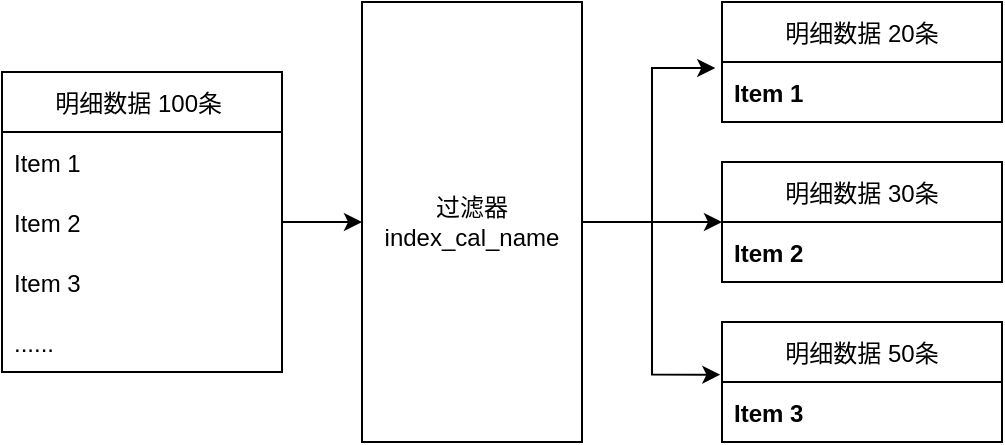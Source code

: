 <mxfile version="20.5.1" type="github">
  <diagram id="m7NdD-nTLMYLPV9MKgGj" name="第 1 页">
    <mxGraphModel dx="1125" dy="622" grid="1" gridSize="10" guides="1" tooltips="1" connect="1" arrows="1" fold="1" page="1" pageScale="1" pageWidth="827" pageHeight="1169" math="0" shadow="0">
      <root>
        <mxCell id="0" />
        <mxCell id="1" parent="0" />
        <mxCell id="qy0qOpct_8eRe8Y1nv4N-22" style="edgeStyle=orthogonalEdgeStyle;rounded=0;orthogonalLoop=1;jettySize=auto;html=1;exitX=1;exitY=0.5;exitDx=0;exitDy=0;entryX=-0.024;entryY=0.1;entryDx=0;entryDy=0;entryPerimeter=0;" edge="1" parent="1" source="qy0qOpct_8eRe8Y1nv4N-1" target="qy0qOpct_8eRe8Y1nv4N-11">
          <mxGeometry relative="1" as="geometry" />
        </mxCell>
        <mxCell id="qy0qOpct_8eRe8Y1nv4N-23" style="edgeStyle=orthogonalEdgeStyle;rounded=0;orthogonalLoop=1;jettySize=auto;html=1;exitX=1;exitY=0.5;exitDx=0;exitDy=0;entryX=0;entryY=0.5;entryDx=0;entryDy=0;" edge="1" parent="1" source="qy0qOpct_8eRe8Y1nv4N-1" target="qy0qOpct_8eRe8Y1nv4N-14">
          <mxGeometry relative="1" as="geometry" />
        </mxCell>
        <mxCell id="qy0qOpct_8eRe8Y1nv4N-24" style="edgeStyle=orthogonalEdgeStyle;rounded=0;orthogonalLoop=1;jettySize=auto;html=1;exitX=1;exitY=0.5;exitDx=0;exitDy=0;entryX=-0.006;entryY=-0.122;entryDx=0;entryDy=0;entryPerimeter=0;" edge="1" parent="1" source="qy0qOpct_8eRe8Y1nv4N-1" target="qy0qOpct_8eRe8Y1nv4N-21">
          <mxGeometry relative="1" as="geometry" />
        </mxCell>
        <mxCell id="qy0qOpct_8eRe8Y1nv4N-1" value="过滤器&lt;br&gt;index_cal_name" style="rounded=0;whiteSpace=wrap;html=1;" vertex="1" parent="1">
          <mxGeometry x="300" y="220" width="110" height="220" as="geometry" />
        </mxCell>
        <object label="明细数据 100条 " placeholders="1" id="qy0qOpct_8eRe8Y1nv4N-2">
          <mxCell style="swimlane;fontStyle=0;childLayout=stackLayout;horizontal=1;startSize=30;horizontalStack=0;resizeParent=1;resizeParentMax=0;resizeLast=0;collapsible=1;marginBottom=0;" vertex="1" parent="1">
            <mxGeometry x="120" y="255" width="140" height="150" as="geometry" />
          </mxCell>
        </object>
        <mxCell id="qy0qOpct_8eRe8Y1nv4N-3" value="Item 1" style="text;strokeColor=none;fillColor=none;align=left;verticalAlign=middle;spacingLeft=4;spacingRight=4;overflow=hidden;points=[[0,0.5],[1,0.5]];portConstraint=eastwest;rotatable=0;" vertex="1" parent="qy0qOpct_8eRe8Y1nv4N-2">
          <mxGeometry y="30" width="140" height="30" as="geometry" />
        </mxCell>
        <mxCell id="qy0qOpct_8eRe8Y1nv4N-4" value="Item 2" style="text;strokeColor=none;fillColor=none;align=left;verticalAlign=middle;spacingLeft=4;spacingRight=4;overflow=hidden;points=[[0,0.5],[1,0.5]];portConstraint=eastwest;rotatable=0;" vertex="1" parent="qy0qOpct_8eRe8Y1nv4N-2">
          <mxGeometry y="60" width="140" height="30" as="geometry" />
        </mxCell>
        <mxCell id="qy0qOpct_8eRe8Y1nv4N-5" value="Item 3" style="text;strokeColor=none;fillColor=none;align=left;verticalAlign=middle;spacingLeft=4;spacingRight=4;overflow=hidden;points=[[0,0.5],[1,0.5]];portConstraint=eastwest;rotatable=0;" vertex="1" parent="qy0qOpct_8eRe8Y1nv4N-2">
          <mxGeometry y="90" width="140" height="30" as="geometry" />
        </mxCell>
        <mxCell id="qy0qOpct_8eRe8Y1nv4N-25" value="......" style="text;strokeColor=none;fillColor=none;align=left;verticalAlign=middle;spacingLeft=4;spacingRight=4;overflow=hidden;points=[[0,0.5],[1,0.5]];portConstraint=eastwest;rotatable=0;" vertex="1" parent="qy0qOpct_8eRe8Y1nv4N-2">
          <mxGeometry y="120" width="140" height="30" as="geometry" />
        </mxCell>
        <mxCell id="qy0qOpct_8eRe8Y1nv4N-6" style="edgeStyle=orthogonalEdgeStyle;rounded=0;orthogonalLoop=1;jettySize=auto;html=1;exitX=1;exitY=0.5;exitDx=0;exitDy=0;" edge="1" parent="1" source="qy0qOpct_8eRe8Y1nv4N-4" target="qy0qOpct_8eRe8Y1nv4N-1">
          <mxGeometry relative="1" as="geometry" />
        </mxCell>
        <mxCell id="qy0qOpct_8eRe8Y1nv4N-10" value="明细数据 20条" style="swimlane;fontStyle=0;childLayout=stackLayout;horizontal=1;startSize=30;horizontalStack=0;resizeParent=1;resizeParentMax=0;resizeLast=0;collapsible=1;marginBottom=0;" vertex="1" parent="1">
          <mxGeometry x="480" y="220" width="140" height="60" as="geometry" />
        </mxCell>
        <mxCell id="qy0qOpct_8eRe8Y1nv4N-11" value="Item 1" style="text;strokeColor=none;fillColor=none;align=left;verticalAlign=middle;spacingLeft=4;spacingRight=4;overflow=hidden;points=[[0,0.5],[1,0.5]];portConstraint=eastwest;rotatable=0;fontStyle=1" vertex="1" parent="qy0qOpct_8eRe8Y1nv4N-10">
          <mxGeometry y="30" width="140" height="30" as="geometry" />
        </mxCell>
        <mxCell id="qy0qOpct_8eRe8Y1nv4N-14" value="明细数据 30条" style="swimlane;fontStyle=0;childLayout=stackLayout;horizontal=1;startSize=30;horizontalStack=0;resizeParent=1;resizeParentMax=0;resizeLast=0;collapsible=1;marginBottom=0;" vertex="1" parent="1">
          <mxGeometry x="480" y="300" width="140" height="60" as="geometry" />
        </mxCell>
        <mxCell id="qy0qOpct_8eRe8Y1nv4N-16" value="Item 2" style="text;strokeColor=none;fillColor=none;align=left;verticalAlign=middle;spacingLeft=4;spacingRight=4;overflow=hidden;points=[[0,0.5],[1,0.5]];portConstraint=eastwest;rotatable=0;fontStyle=1" vertex="1" parent="qy0qOpct_8eRe8Y1nv4N-14">
          <mxGeometry y="30" width="140" height="30" as="geometry" />
        </mxCell>
        <mxCell id="qy0qOpct_8eRe8Y1nv4N-18" value="明细数据 50条" style="swimlane;fontStyle=0;childLayout=stackLayout;horizontal=1;startSize=30;horizontalStack=0;resizeParent=1;resizeParentMax=0;resizeLast=0;collapsible=1;marginBottom=0;" vertex="1" parent="1">
          <mxGeometry x="480" y="380" width="140" height="60" as="geometry" />
        </mxCell>
        <mxCell id="qy0qOpct_8eRe8Y1nv4N-21" value="Item 3" style="text;strokeColor=none;fillColor=none;align=left;verticalAlign=middle;spacingLeft=4;spacingRight=4;overflow=hidden;points=[[0,0.5],[1,0.5]];portConstraint=eastwest;rotatable=0;fontStyle=1" vertex="1" parent="qy0qOpct_8eRe8Y1nv4N-18">
          <mxGeometry y="30" width="140" height="30" as="geometry" />
        </mxCell>
      </root>
    </mxGraphModel>
  </diagram>
</mxfile>
